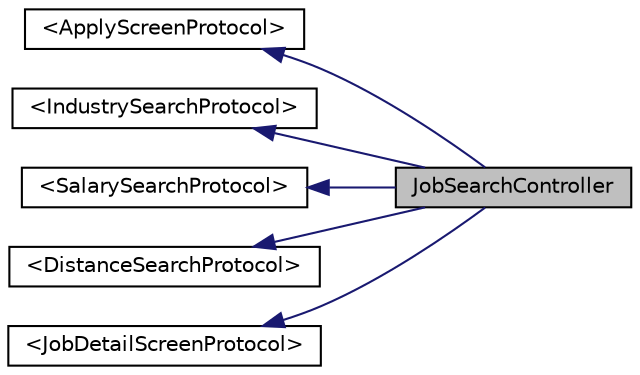 digraph G
{
  edge [fontname="Helvetica",fontsize="10",labelfontname="Helvetica",labelfontsize="10"];
  node [fontname="Helvetica",fontsize="10",shape=record];
  rankdir="LR";
  Node1 [label="JobSearchController",height=0.2,width=0.4,color="black", fillcolor="grey75", style="filled" fontcolor="black"];
  Node2 -> Node1 [dir="back",color="midnightblue",fontsize="10",style="solid",fontname="Helvetica"];
  Node2 [label="\<ApplyScreenProtocol\>",height=0.2,width=0.4,color="black", fillcolor="white", style="filled",URL="$protocol_apply_screen_protocol-p.html"];
  Node3 -> Node1 [dir="back",color="midnightblue",fontsize="10",style="solid",fontname="Helvetica"];
  Node3 [label="\<IndustrySearchProtocol\>",height=0.2,width=0.4,color="black", fillcolor="white", style="filled",URL="$protocol_industry_search_protocol-p.html"];
  Node4 -> Node1 [dir="back",color="midnightblue",fontsize="10",style="solid",fontname="Helvetica"];
  Node4 [label="\<SalarySearchProtocol\>",height=0.2,width=0.4,color="black", fillcolor="white", style="filled",URL="$protocol_salary_search_protocol-p.html"];
  Node5 -> Node1 [dir="back",color="midnightblue",fontsize="10",style="solid",fontname="Helvetica"];
  Node5 [label="\<DistanceSearchProtocol\>",height=0.2,width=0.4,color="black", fillcolor="white", style="filled",URL="$protocol_distance_search_protocol-p.html"];
  Node6 -> Node1 [dir="back",color="midnightblue",fontsize="10",style="solid",fontname="Helvetica"];
  Node6 [label="\<JobDetailScreenProtocol\>",height=0.2,width=0.4,color="black", fillcolor="white", style="filled",URL="$protocol_job_detail_screen_protocol-p.html"];
}
